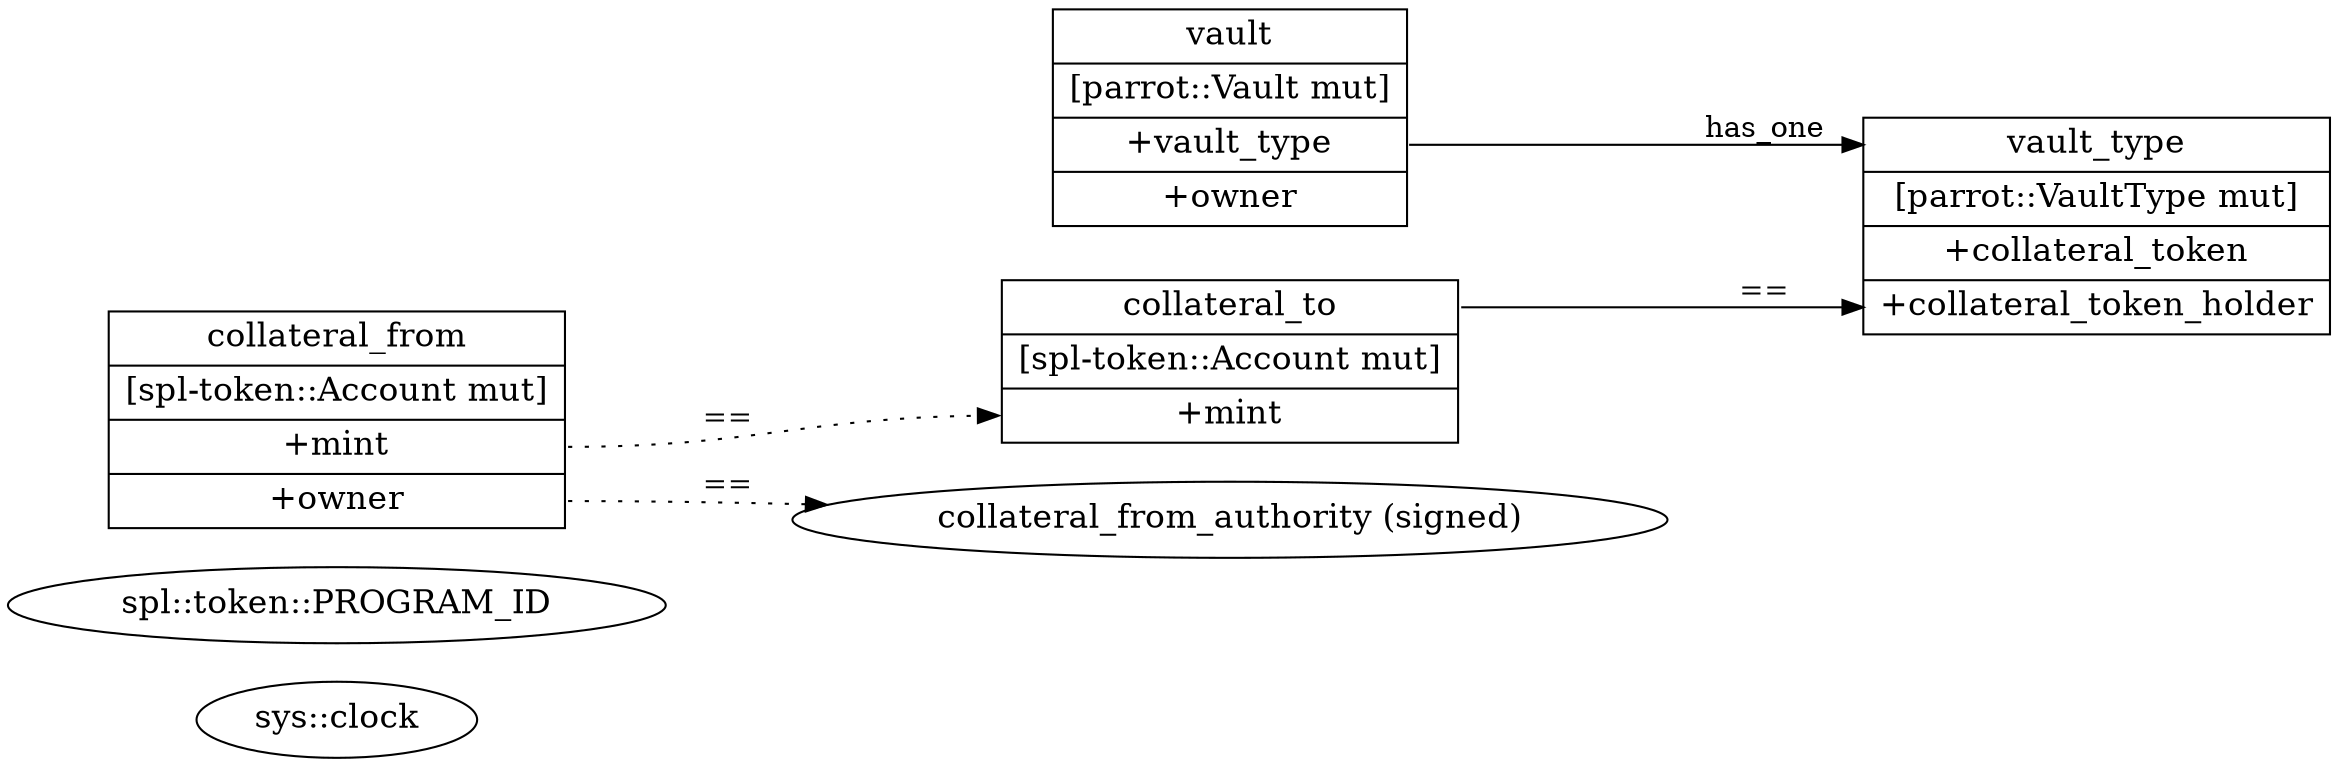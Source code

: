 digraph parrot_accounts{
    graph [rankdir = "LR"];
    node [fontsize = "16"shape = "ellipse"];
    edge [];


// --accounts

    "sys::clock" [

    ]

    "spl::token::PROGRAM_ID" [
    ]

    "vault" [
        label = "<f0> vault |
        [parrot::Vault mut] |
        <vault_type> +vault_type|
        <owner> +owner
        "
        shape = "record"
    ]

    "vault_type" [
        label = "<f0> vault_type |
        [parrot::VaultType mut] |
        <collateral_token> +collateral_token |
        <collateral_token_holder> +collateral_token_holder
        "
        shape = "record"
    ]

    "collateral_from" [
        label = "<f0> collateral_from|
        [spl-token::Account mut]|
        <mint>+mint|
        <owner>+owner
        ",
        shape = "record"
    ]

    "collateral_from_authority" [
        label = "collateral_from_authority (signed)"
    ]

    "collateral_to" [
        label = "<f0> collateral_to|
        [spl-token::Account mut]|
        <mint>+mint
        ",
        shape = "record"
    ]




// --account relations
    collateral_from:owner -> collateral_from_authority [style="dotted" label="=="]
    collateral_from:mint -> collateral_to:mint [style="dotted" label="=="]

    collateral_to:f0 -> vault_type:collateral_token_holder [label="=="]


    // vault_type:collateral_token -> collateral_token:f0 [label="=="];


    vault:vault_type -> vault_type:f0 [label="has_one"];

}